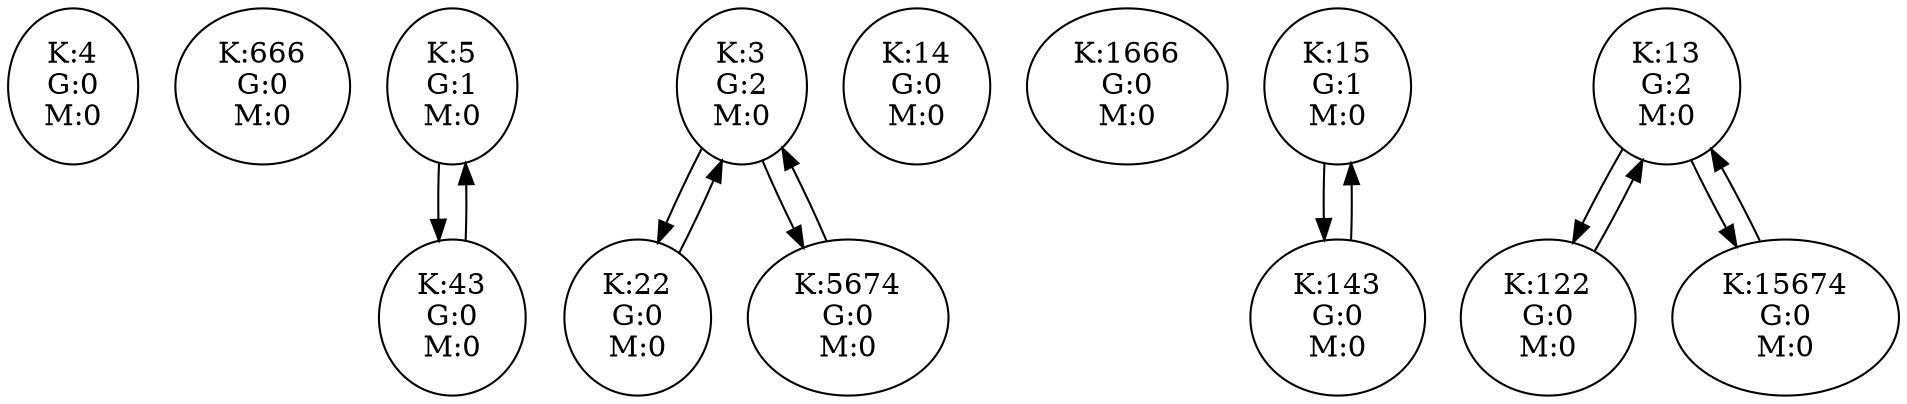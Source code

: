 digraph theGraph{
	node4[ label = "K:4\nG:0\nM:0"];
	node666[ label = "K:666\nG:0\nM:0"];
	node5[ label = "K:5\nG:1\nM:0"];
	node3[ label = "K:3\nG:2\nM:0"];
	node14[ label = "K:14\nG:0\nM:0"];
	node1666[ label = "K:1666\nG:0\nM:0"];
	node15[ label = "K:15\nG:1\nM:0"];
	node13[ label = "K:13\nG:2\nM:0"];
	node43[ label = "K:43\nG:0\nM:0"];
	node22[ label = "K:22\nG:0\nM:0"];
	node143[ label = "K:143\nG:0\nM:0"];
	node122[ label = "K:122\nG:0\nM:0"];
	node5674[ label = "K:5674\nG:0\nM:0"];
	node143[ label = "K:143\nG:0\nM:0"];
	node15674[ label = "K:15674\nG:0\nM:0"];
	node122[ label = "K:122\nG:0\nM:0"];
	node5->node43
	node43->node5
	node3->node22
	node22->node3
	node3->node5674
	node5674->node3
	node15->node143
	node143->node15
	node13->node122
	node122->node13
	node13->node15674
	node15674->node13
}
